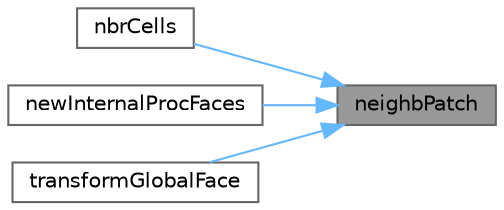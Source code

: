 digraph "neighbPatch"
{
 // LATEX_PDF_SIZE
  bgcolor="transparent";
  edge [fontname=Helvetica,fontsize=10,labelfontname=Helvetica,labelfontsize=10];
  node [fontname=Helvetica,fontsize=10,shape=box,height=0.2,width=0.4];
  rankdir="RL";
  Node1 [id="Node000001",label="neighbPatch",height=0.2,width=0.4,color="gray40", fillcolor="grey60", style="filled", fontcolor="black",tooltip=" "];
  Node1 -> Node2 [id="edge1_Node000001_Node000002",dir="back",color="steelblue1",style="solid",tooltip=" "];
  Node2 [id="Node000002",label="nbrCells",height=0.2,width=0.4,color="grey40", fillcolor="white", style="filled",URL="$classFoam_1_1cyclicPolyPatch.html#a7712d8474b60c8554dea5c503b0d8cef",tooltip=" "];
  Node1 -> Node3 [id="edge2_Node000001_Node000003",dir="back",color="steelblue1",style="solid",tooltip=" "];
  Node3 [id="Node000003",label="newInternalProcFaces",height=0.2,width=0.4,color="grey40", fillcolor="white", style="filled",URL="$classFoam_1_1cyclicPolyPatch.html#a3c152c5d4add0f62b70005429df2822f",tooltip=" "];
  Node1 -> Node4 [id="edge3_Node000001_Node000004",dir="back",color="steelblue1",style="solid",tooltip=" "];
  Node4 [id="Node000004",label="transformGlobalFace",height=0.2,width=0.4,color="grey40", fillcolor="white", style="filled",URL="$classFoam_1_1cyclicPolyPatch.html#aa5af908ce117c3633484f843f2e1cca3",tooltip=" "];
}
